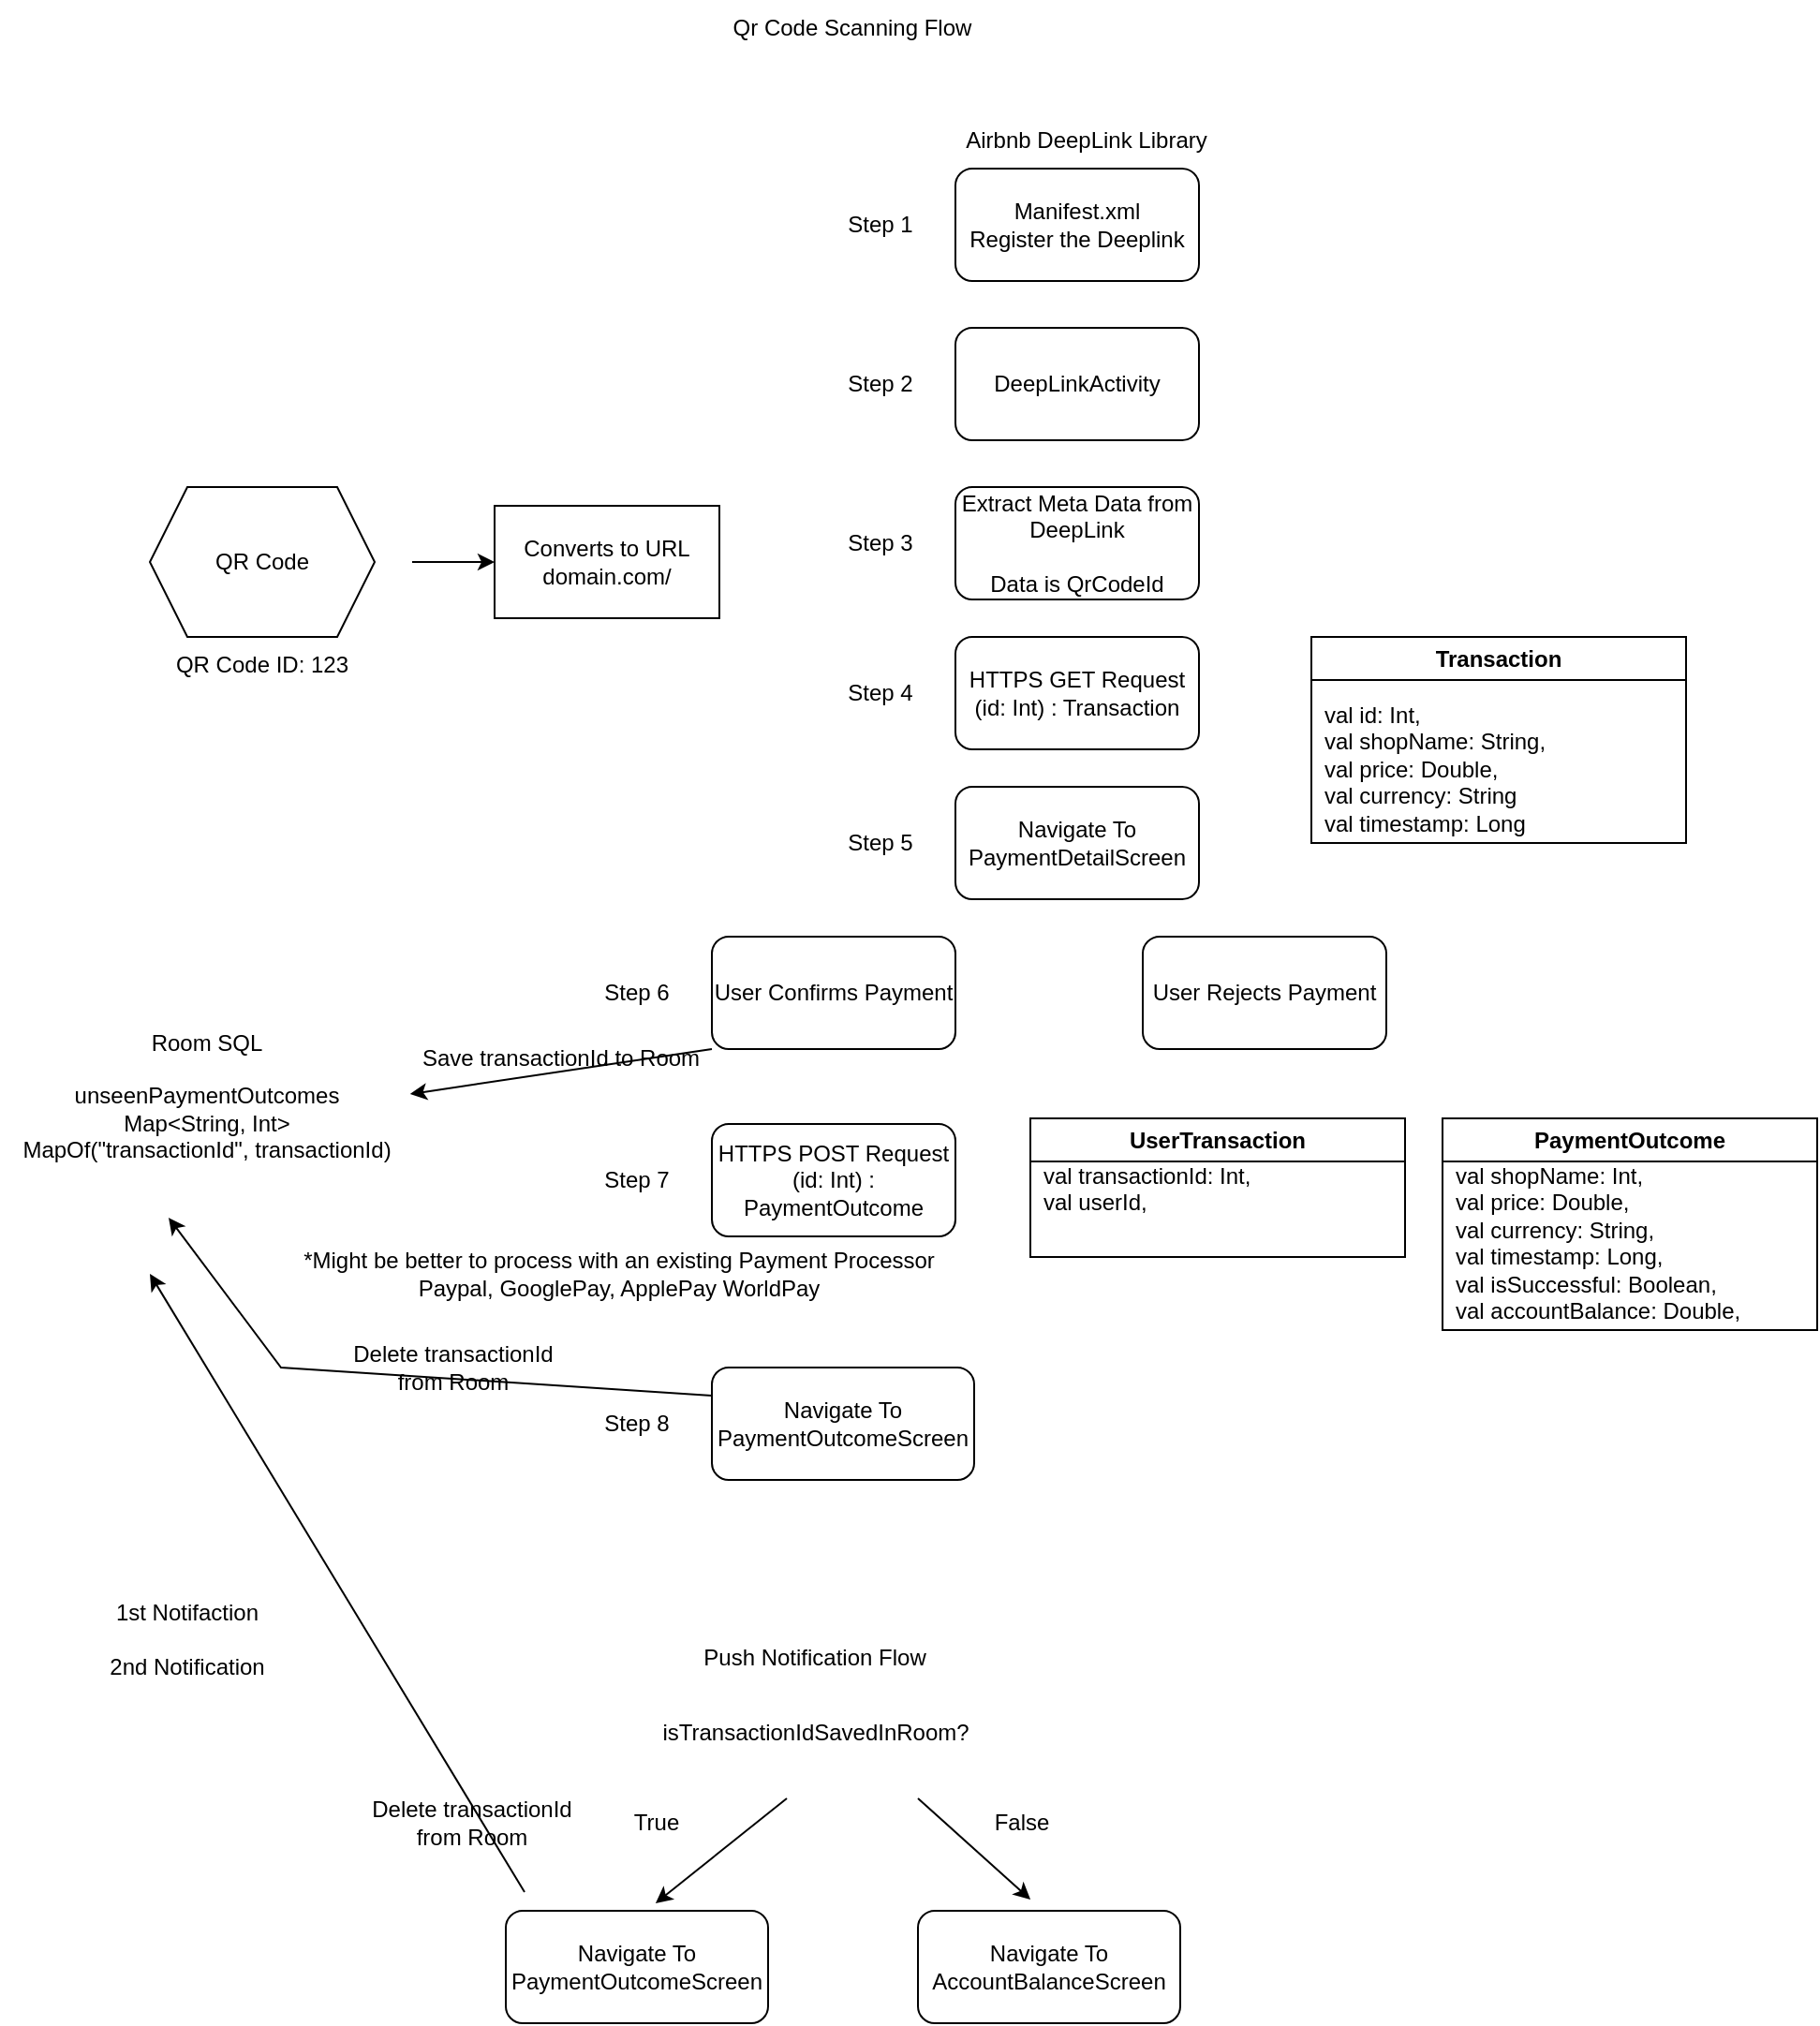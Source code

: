 <mxfile version="22.0.8" type="github">
  <diagram name="Page-1" id="TRSkcl2a3WL10ghpUb6u">
    <mxGraphModel dx="1443" dy="2050" grid="1" gridSize="10" guides="1" tooltips="1" connect="1" arrows="1" fold="1" page="1" pageScale="1" pageWidth="827" pageHeight="1169" math="0" shadow="0">
      <root>
        <mxCell id="0" />
        <mxCell id="1" parent="0" />
        <mxCell id="L02nFffLBULI9Vl0G02s-2" value="QR Code" style="shape=hexagon;perimeter=hexagonPerimeter2;whiteSpace=wrap;html=1;fixedSize=1;" vertex="1" parent="1">
          <mxGeometry x="110" y="200" width="120" height="80" as="geometry" />
        </mxCell>
        <mxCell id="L02nFffLBULI9Vl0G02s-3" value="" style="endArrow=classic;html=1;rounded=0;" edge="1" parent="1" target="L02nFffLBULI9Vl0G02s-4">
          <mxGeometry width="50" height="50" relative="1" as="geometry">
            <mxPoint x="250" y="240" as="sourcePoint" />
            <mxPoint x="340" y="240" as="targetPoint" />
          </mxGeometry>
        </mxCell>
        <mxCell id="L02nFffLBULI9Vl0G02s-4" value="Converts to URL&lt;br&gt;domain.com/" style="rounded=0;whiteSpace=wrap;html=1;" vertex="1" parent="1">
          <mxGeometry x="294" y="210" width="120" height="60" as="geometry" />
        </mxCell>
        <mxCell id="L02nFffLBULI9Vl0G02s-5" value="Manifest.xml&lt;br&gt;Register the Deeplink" style="rounded=1;whiteSpace=wrap;html=1;" vertex="1" parent="1">
          <mxGeometry x="540" y="30" width="130" height="60" as="geometry" />
        </mxCell>
        <mxCell id="L02nFffLBULI9Vl0G02s-6" value="Airbnb DeepLink Library" style="text;html=1;strokeColor=none;fillColor=none;align=center;verticalAlign=middle;whiteSpace=wrap;rounded=0;" vertex="1" parent="1">
          <mxGeometry x="540" width="140" height="30" as="geometry" />
        </mxCell>
        <mxCell id="L02nFffLBULI9Vl0G02s-7" value="Qr Code Scanning Flow" style="text;html=1;strokeColor=none;fillColor=none;align=center;verticalAlign=middle;whiteSpace=wrap;rounded=0;" vertex="1" parent="1">
          <mxGeometry x="390" y="-60" width="190" height="30" as="geometry" />
        </mxCell>
        <mxCell id="L02nFffLBULI9Vl0G02s-8" value="Step 1" style="text;html=1;strokeColor=none;fillColor=none;align=center;verticalAlign=middle;whiteSpace=wrap;rounded=0;" vertex="1" parent="1">
          <mxGeometry x="470" y="45" width="60" height="30" as="geometry" />
        </mxCell>
        <mxCell id="L02nFffLBULI9Vl0G02s-9" value="Step 2" style="text;html=1;strokeColor=none;fillColor=none;align=center;verticalAlign=middle;whiteSpace=wrap;rounded=0;" vertex="1" parent="1">
          <mxGeometry x="470" y="130" width="60" height="30" as="geometry" />
        </mxCell>
        <mxCell id="L02nFffLBULI9Vl0G02s-10" value="DeepLinkActivity" style="rounded=1;whiteSpace=wrap;html=1;" vertex="1" parent="1">
          <mxGeometry x="540" y="115" width="130" height="60" as="geometry" />
        </mxCell>
        <mxCell id="L02nFffLBULI9Vl0G02s-11" value="Extract Meta Data from DeepLink&lt;br&gt;&lt;br&gt;Data is QrCodeId" style="rounded=1;whiteSpace=wrap;html=1;" vertex="1" parent="1">
          <mxGeometry x="540" y="200" width="130" height="60" as="geometry" />
        </mxCell>
        <mxCell id="L02nFffLBULI9Vl0G02s-12" value="Step 3" style="text;html=1;strokeColor=none;fillColor=none;align=center;verticalAlign=middle;whiteSpace=wrap;rounded=0;" vertex="1" parent="1">
          <mxGeometry x="470" y="215" width="60" height="30" as="geometry" />
        </mxCell>
        <mxCell id="L02nFffLBULI9Vl0G02s-13" value="QR Code ID: 123" style="text;html=1;strokeColor=none;fillColor=none;align=center;verticalAlign=middle;whiteSpace=wrap;rounded=0;" vertex="1" parent="1">
          <mxGeometry x="110" y="280" width="120" height="30" as="geometry" />
        </mxCell>
        <mxCell id="L02nFffLBULI9Vl0G02s-14" value="HTTPS GET Request (id: Int) : Transaction" style="rounded=1;whiteSpace=wrap;html=1;" vertex="1" parent="1">
          <mxGeometry x="540" y="280" width="130" height="60" as="geometry" />
        </mxCell>
        <mxCell id="L02nFffLBULI9Vl0G02s-15" value="Step 4" style="text;html=1;strokeColor=none;fillColor=none;align=center;verticalAlign=middle;whiteSpace=wrap;rounded=0;" vertex="1" parent="1">
          <mxGeometry x="470" y="295" width="60" height="30" as="geometry" />
        </mxCell>
        <mxCell id="L02nFffLBULI9Vl0G02s-16" value="Navigate To PaymentDetailScreen" style="rounded=1;whiteSpace=wrap;html=1;" vertex="1" parent="1">
          <mxGeometry x="540" y="360" width="130" height="60" as="geometry" />
        </mxCell>
        <mxCell id="L02nFffLBULI9Vl0G02s-17" value="Step 5" style="text;html=1;strokeColor=none;fillColor=none;align=center;verticalAlign=middle;whiteSpace=wrap;rounded=0;" vertex="1" parent="1">
          <mxGeometry x="470" y="375" width="60" height="30" as="geometry" />
        </mxCell>
        <mxCell id="L02nFffLBULI9Vl0G02s-18" value="Transaction" style="swimlane;whiteSpace=wrap;html=1;" vertex="1" parent="1">
          <mxGeometry x="730" y="280" width="200" height="110" as="geometry" />
        </mxCell>
        <mxCell id="L02nFffLBULI9Vl0G02s-19" value="val id: Int,&lt;br&gt;val shopName: String,&lt;br&gt;val price: Double,&lt;br&gt;val currency: String&lt;br&gt;val timestamp: Long" style="text;html=1;align=left;verticalAlign=top;resizable=0;points=[];autosize=1;strokeColor=none;fillColor=none;" vertex="1" parent="1">
          <mxGeometry x="735" y="308" width="140" height="90" as="geometry" />
        </mxCell>
        <mxCell id="L02nFffLBULI9Vl0G02s-20" value="User Confirms Payment" style="rounded=1;whiteSpace=wrap;html=1;" vertex="1" parent="1">
          <mxGeometry x="410" y="440" width="130" height="60" as="geometry" />
        </mxCell>
        <mxCell id="L02nFffLBULI9Vl0G02s-21" value="Step 6" style="text;html=1;strokeColor=none;fillColor=none;align=center;verticalAlign=middle;whiteSpace=wrap;rounded=0;" vertex="1" parent="1">
          <mxGeometry x="340" y="455" width="60" height="30" as="geometry" />
        </mxCell>
        <mxCell id="L02nFffLBULI9Vl0G02s-22" value="User Rejects Payment" style="rounded=1;whiteSpace=wrap;html=1;" vertex="1" parent="1">
          <mxGeometry x="640" y="440" width="130" height="60" as="geometry" />
        </mxCell>
        <mxCell id="L02nFffLBULI9Vl0G02s-23" value="HTTPS POST Request (id: Int) : PaymentOutcome" style="rounded=1;whiteSpace=wrap;html=1;" vertex="1" parent="1">
          <mxGeometry x="410" y="540" width="130" height="60" as="geometry" />
        </mxCell>
        <mxCell id="L02nFffLBULI9Vl0G02s-24" value="Step 7" style="text;html=1;strokeColor=none;fillColor=none;align=center;verticalAlign=middle;whiteSpace=wrap;rounded=0;" vertex="1" parent="1">
          <mxGeometry x="340" y="555" width="60" height="30" as="geometry" />
        </mxCell>
        <mxCell id="L02nFffLBULI9Vl0G02s-25" value="UserTransaction" style="swimlane;whiteSpace=wrap;html=1;" vertex="1" parent="1">
          <mxGeometry x="580" y="537" width="200" height="74" as="geometry" />
        </mxCell>
        <mxCell id="L02nFffLBULI9Vl0G02s-26" value="val transactionId: Int,&lt;br&gt;val userId,&lt;br&gt;" style="text;html=1;align=left;verticalAlign=top;resizable=0;points=[];autosize=1;strokeColor=none;fillColor=none;" vertex="1" parent="1">
          <mxGeometry x="585" y="554" width="130" height="40" as="geometry" />
        </mxCell>
        <mxCell id="L02nFffLBULI9Vl0G02s-28" value="*Might be better to process with an existing Payment Processor&lt;br&gt;Paypal, GooglePay, ApplePay WorldPay" style="text;html=1;align=center;verticalAlign=middle;resizable=0;points=[];autosize=1;strokeColor=none;fillColor=none;" vertex="1" parent="1">
          <mxGeometry x="180" y="600" width="360" height="40" as="geometry" />
        </mxCell>
        <mxCell id="L02nFffLBULI9Vl0G02s-29" value="Navigate To PaymentOutcomeScreen" style="rounded=1;whiteSpace=wrap;html=1;" vertex="1" parent="1">
          <mxGeometry x="410" y="670" width="140" height="60" as="geometry" />
        </mxCell>
        <mxCell id="L02nFffLBULI9Vl0G02s-30" value="Step 8" style="text;html=1;strokeColor=none;fillColor=none;align=center;verticalAlign=middle;whiteSpace=wrap;rounded=0;" vertex="1" parent="1">
          <mxGeometry x="340" y="685" width="60" height="30" as="geometry" />
        </mxCell>
        <mxCell id="L02nFffLBULI9Vl0G02s-31" value="PaymentOutcome" style="swimlane;whiteSpace=wrap;html=1;" vertex="1" parent="1">
          <mxGeometry x="800" y="537" width="200" height="113" as="geometry" />
        </mxCell>
        <mxCell id="L02nFffLBULI9Vl0G02s-32" value="val shopName: Int,&lt;br&gt;val price: Double,&lt;br&gt;val currency: String,&lt;br&gt;val timestamp: Long,&lt;br&gt;val isSuccessful: Boolean,&lt;br&gt;val accountBalance: Double," style="text;html=1;align=left;verticalAlign=top;resizable=0;points=[];autosize=1;strokeColor=none;fillColor=none;" vertex="1" parent="1">
          <mxGeometry x="805" y="554" width="180" height="100" as="geometry" />
        </mxCell>
        <mxCell id="L02nFffLBULI9Vl0G02s-33" value="Navigate To PaymentOutcomeScreen" style="rounded=1;whiteSpace=wrap;html=1;" vertex="1" parent="1">
          <mxGeometry x="300" y="960" width="140" height="60" as="geometry" />
        </mxCell>
        <mxCell id="L02nFffLBULI9Vl0G02s-34" value="Push Notification Flow" style="text;html=1;strokeColor=none;fillColor=none;align=center;verticalAlign=middle;whiteSpace=wrap;rounded=0;" vertex="1" parent="1">
          <mxGeometry x="370" y="810" width="190" height="30" as="geometry" />
        </mxCell>
        <mxCell id="L02nFffLBULI9Vl0G02s-36" value="" style="endArrow=classic;html=1;rounded=0;entryX=0.995;entryY=0.489;entryDx=0;entryDy=0;entryPerimeter=0;exitX=0;exitY=1;exitDx=0;exitDy=0;" edge="1" parent="1" source="L02nFffLBULI9Vl0G02s-20" target="L02nFffLBULI9Vl0G02s-38">
          <mxGeometry width="50" height="50" relative="1" as="geometry">
            <mxPoint x="480" y="700" as="sourcePoint" />
            <mxPoint x="337.97" y="521.36" as="targetPoint" />
          </mxGeometry>
        </mxCell>
        <mxCell id="L02nFffLBULI9Vl0G02s-37" value="1st Notifaction&lt;br&gt;&lt;br&gt;2nd Notification" style="text;html=1;strokeColor=none;fillColor=none;align=center;verticalAlign=middle;whiteSpace=wrap;rounded=0;" vertex="1" parent="1">
          <mxGeometry x="70" y="800" width="120" height="30" as="geometry" />
        </mxCell>
        <mxCell id="L02nFffLBULI9Vl0G02s-38" value="Room SQL&lt;br&gt;&lt;br&gt;unseenPaymentOutcomes&lt;br&gt;Map&amp;lt;String, Int&amp;gt;&lt;br&gt;MapOf(&quot;transactionId&quot;, transactionId)" style="text;html=1;align=center;verticalAlign=middle;resizable=0;points=[];autosize=1;strokeColor=none;fillColor=none;" vertex="1" parent="1">
          <mxGeometry x="30" y="480" width="220" height="90" as="geometry" />
        </mxCell>
        <mxCell id="L02nFffLBULI9Vl0G02s-40" value="Save transactionId to Room" style="text;html=1;align=center;verticalAlign=middle;resizable=0;points=[];autosize=1;strokeColor=none;fillColor=none;" vertex="1" parent="1">
          <mxGeometry x="244" y="490" width="170" height="30" as="geometry" />
        </mxCell>
        <mxCell id="L02nFffLBULI9Vl0G02s-41" value="" style="endArrow=classic;html=1;rounded=0;exitX=0;exitY=0.25;exitDx=0;exitDy=0;" edge="1" parent="1" source="L02nFffLBULI9Vl0G02s-29">
          <mxGeometry width="50" height="50" relative="1" as="geometry">
            <mxPoint x="530" y="700" as="sourcePoint" />
            <mxPoint x="120" y="590" as="targetPoint" />
            <Array as="points">
              <mxPoint x="180" y="670" />
            </Array>
          </mxGeometry>
        </mxCell>
        <mxCell id="L02nFffLBULI9Vl0G02s-42" value="Delete transactionId from Room" style="text;html=1;strokeColor=none;fillColor=none;align=center;verticalAlign=middle;whiteSpace=wrap;rounded=0;" vertex="1" parent="1">
          <mxGeometry x="204" y="655" width="136" height="30" as="geometry" />
        </mxCell>
        <mxCell id="L02nFffLBULI9Vl0G02s-43" value="isTransactionIdSavedInRoom?" style="text;html=1;align=center;verticalAlign=middle;resizable=0;points=[];autosize=1;strokeColor=none;fillColor=none;" vertex="1" parent="1">
          <mxGeometry x="370" y="850" width="190" height="30" as="geometry" />
        </mxCell>
        <mxCell id="L02nFffLBULI9Vl0G02s-44" value="Navigate To AccountBalanceScreen" style="rounded=1;whiteSpace=wrap;html=1;" vertex="1" parent="1">
          <mxGeometry x="520" y="960" width="140" height="60" as="geometry" />
        </mxCell>
        <mxCell id="L02nFffLBULI9Vl0G02s-45" value="" style="endArrow=classic;html=1;rounded=0;entryX=0.571;entryY=-0.067;entryDx=0;entryDy=0;entryPerimeter=0;" edge="1" parent="1" target="L02nFffLBULI9Vl0G02s-33">
          <mxGeometry width="50" height="50" relative="1" as="geometry">
            <mxPoint x="450" y="900" as="sourcePoint" />
            <mxPoint x="580" y="810" as="targetPoint" />
          </mxGeometry>
        </mxCell>
        <mxCell id="L02nFffLBULI9Vl0G02s-46" value="" style="endArrow=classic;html=1;rounded=0;entryX=0.429;entryY=-0.1;entryDx=0;entryDy=0;entryPerimeter=0;" edge="1" parent="1" target="L02nFffLBULI9Vl0G02s-44">
          <mxGeometry width="50" height="50" relative="1" as="geometry">
            <mxPoint x="520" y="900" as="sourcePoint" />
            <mxPoint x="580" y="810" as="targetPoint" />
          </mxGeometry>
        </mxCell>
        <mxCell id="L02nFffLBULI9Vl0G02s-47" value="True" style="text;html=1;align=center;verticalAlign=middle;resizable=0;points=[];autosize=1;strokeColor=none;fillColor=none;" vertex="1" parent="1">
          <mxGeometry x="355" y="898" width="50" height="30" as="geometry" />
        </mxCell>
        <mxCell id="L02nFffLBULI9Vl0G02s-48" value="False" style="text;html=1;align=center;verticalAlign=middle;resizable=0;points=[];autosize=1;strokeColor=none;fillColor=none;" vertex="1" parent="1">
          <mxGeometry x="550" y="898" width="50" height="30" as="geometry" />
        </mxCell>
        <mxCell id="L02nFffLBULI9Vl0G02s-50" value="" style="endArrow=classic;html=1;rounded=0;" edge="1" parent="1">
          <mxGeometry width="50" height="50" relative="1" as="geometry">
            <mxPoint x="310" y="950" as="sourcePoint" />
            <mxPoint x="110" y="620" as="targetPoint" />
          </mxGeometry>
        </mxCell>
        <mxCell id="L02nFffLBULI9Vl0G02s-51" value="Delete transactionId from Room" style="text;html=1;strokeColor=none;fillColor=none;align=center;verticalAlign=middle;whiteSpace=wrap;rounded=0;" vertex="1" parent="1">
          <mxGeometry x="214" y="898" width="136" height="30" as="geometry" />
        </mxCell>
      </root>
    </mxGraphModel>
  </diagram>
</mxfile>
